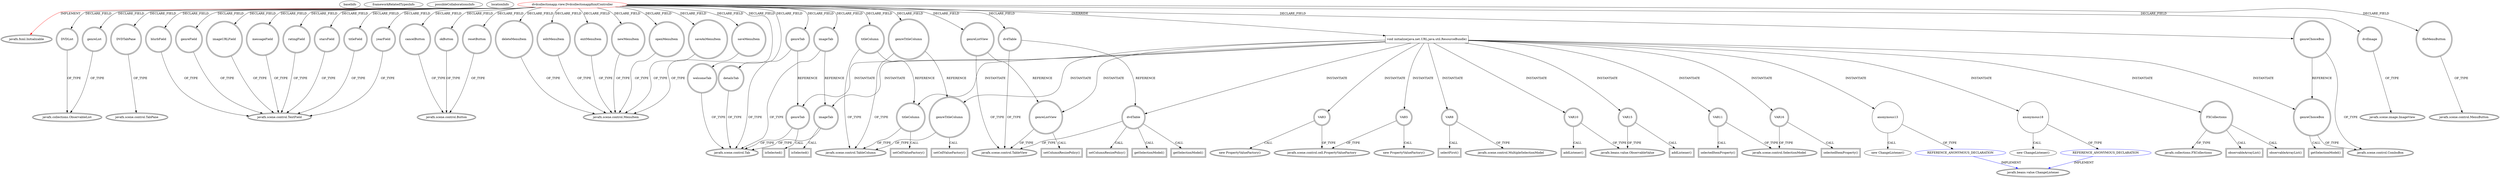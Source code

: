 digraph {
baseInfo[graphId=728,category="extension_graph",isAnonymous=false,possibleRelation=true]
frameworkRelatedTypesInfo[0="javafx.fxml.Initializable"]
possibleCollaborationsInfo[0="728~OVERRIDING_METHOD_DECLARATION-INSTANTIATION-~javafx.fxml.Initializable ~javafx.beans.value.ChangeListener ~false~true"]
locationInfo[projectName="JoshuaHanrahan-DVDCollectionApp",filePath="/JoshuaHanrahan-DVDCollectionApp/DVDCollectionApp-master/src/dvdcollectionapp/view/DvdcollectionappfxmlController.java",contextSignature="DvdcollectionappfxmlController",graphId="728"]
0[label="dvdcollectionapp.view.DvdcollectionappfxmlController",vertexType="ROOT_CLIENT_CLASS_DECLARATION",isFrameworkType=false,color=red]
1[label="javafx.fxml.Initializable",vertexType="FRAMEWORK_INTERFACE_TYPE",isFrameworkType=true,peripheries=2]
2[label="DVDList",vertexType="FIELD_DECLARATION",isFrameworkType=true,peripheries=2,shape=circle]
3[label="javafx.collections.ObservableList",vertexType="FRAMEWORK_INTERFACE_TYPE",isFrameworkType=true,peripheries=2]
4[label="DVDTabPane",vertexType="FIELD_DECLARATION",isFrameworkType=true,peripheries=2,shape=circle]
5[label="javafx.scene.control.TabPane",vertexType="FRAMEWORK_CLASS_TYPE",isFrameworkType=true,peripheries=2]
6[label="blurbField",vertexType="FIELD_DECLARATION",isFrameworkType=true,peripheries=2,shape=circle]
7[label="javafx.scene.control.TextField",vertexType="FRAMEWORK_CLASS_TYPE",isFrameworkType=true,peripheries=2]
8[label="cancelButton",vertexType="FIELD_DECLARATION",isFrameworkType=true,peripheries=2,shape=circle]
9[label="javafx.scene.control.Button",vertexType="FRAMEWORK_CLASS_TYPE",isFrameworkType=true,peripheries=2]
10[label="deleteMenuItem",vertexType="FIELD_DECLARATION",isFrameworkType=true,peripheries=2,shape=circle]
11[label="javafx.scene.control.MenuItem",vertexType="FRAMEWORK_CLASS_TYPE",isFrameworkType=true,peripheries=2]
12[label="detailsTab",vertexType="FIELD_DECLARATION",isFrameworkType=true,peripheries=2,shape=circle]
13[label="javafx.scene.control.Tab",vertexType="FRAMEWORK_CLASS_TYPE",isFrameworkType=true,peripheries=2]
14[label="dvdImage",vertexType="FIELD_DECLARATION",isFrameworkType=true,peripheries=2,shape=circle]
15[label="javafx.scene.image.ImageView",vertexType="FRAMEWORK_CLASS_TYPE",isFrameworkType=true,peripheries=2]
16[label="dvdTable",vertexType="FIELD_DECLARATION",isFrameworkType=true,peripheries=2,shape=circle]
17[label="javafx.scene.control.TableView",vertexType="FRAMEWORK_CLASS_TYPE",isFrameworkType=true,peripheries=2]
18[label="editMenuItem",vertexType="FIELD_DECLARATION",isFrameworkType=true,peripheries=2,shape=circle]
20[label="exitMenuItem",vertexType="FIELD_DECLARATION",isFrameworkType=true,peripheries=2,shape=circle]
22[label="fileMenuButton",vertexType="FIELD_DECLARATION",isFrameworkType=true,peripheries=2,shape=circle]
23[label="javafx.scene.control.MenuButton",vertexType="FRAMEWORK_CLASS_TYPE",isFrameworkType=true,peripheries=2]
24[label="genreChoiceBox",vertexType="FIELD_DECLARATION",isFrameworkType=true,peripheries=2,shape=circle]
25[label="javafx.scene.control.ComboBox",vertexType="FRAMEWORK_CLASS_TYPE",isFrameworkType=true,peripheries=2]
26[label="genreField",vertexType="FIELD_DECLARATION",isFrameworkType=true,peripheries=2,shape=circle]
28[label="genreList",vertexType="FIELD_DECLARATION",isFrameworkType=true,peripheries=2,shape=circle]
30[label="genreListView",vertexType="FIELD_DECLARATION",isFrameworkType=true,peripheries=2,shape=circle]
32[label="genreTab",vertexType="FIELD_DECLARATION",isFrameworkType=true,peripheries=2,shape=circle]
34[label="genreTitleColumn",vertexType="FIELD_DECLARATION",isFrameworkType=true,peripheries=2,shape=circle]
35[label="javafx.scene.control.TableColumn",vertexType="FRAMEWORK_CLASS_TYPE",isFrameworkType=true,peripheries=2]
36[label="imageTab",vertexType="FIELD_DECLARATION",isFrameworkType=true,peripheries=2,shape=circle]
38[label="imageURLField",vertexType="FIELD_DECLARATION",isFrameworkType=true,peripheries=2,shape=circle]
40[label="messageField",vertexType="FIELD_DECLARATION",isFrameworkType=true,peripheries=2,shape=circle]
42[label="newMenuItem",vertexType="FIELD_DECLARATION",isFrameworkType=true,peripheries=2,shape=circle]
44[label="okButton",vertexType="FIELD_DECLARATION",isFrameworkType=true,peripheries=2,shape=circle]
46[label="openMenuItem",vertexType="FIELD_DECLARATION",isFrameworkType=true,peripheries=2,shape=circle]
48[label="ratingField",vertexType="FIELD_DECLARATION",isFrameworkType=true,peripheries=2,shape=circle]
50[label="resetButton",vertexType="FIELD_DECLARATION",isFrameworkType=true,peripheries=2,shape=circle]
52[label="saveAsMenuItem",vertexType="FIELD_DECLARATION",isFrameworkType=true,peripheries=2,shape=circle]
54[label="saveMenuItem",vertexType="FIELD_DECLARATION",isFrameworkType=true,peripheries=2,shape=circle]
56[label="starsField",vertexType="FIELD_DECLARATION",isFrameworkType=true,peripheries=2,shape=circle]
58[label="titleColumn",vertexType="FIELD_DECLARATION",isFrameworkType=true,peripheries=2,shape=circle]
60[label="titleField",vertexType="FIELD_DECLARATION",isFrameworkType=true,peripheries=2,shape=circle]
62[label="welcomeTab",vertexType="FIELD_DECLARATION",isFrameworkType=true,peripheries=2,shape=circle]
64[label="yearField",vertexType="FIELD_DECLARATION",isFrameworkType=true,peripheries=2,shape=circle]
66[label="void initialize(java.net.URL,java.util.ResourceBundle)",vertexType="OVERRIDING_METHOD_DECLARATION",isFrameworkType=false,shape=box]
67[label="FXCollections",vertexType="VARIABLE_EXPRESION",isFrameworkType=true,peripheries=2,shape=circle]
69[label="javafx.collections.FXCollections",vertexType="FRAMEWORK_CLASS_TYPE",isFrameworkType=true,peripheries=2]
68[label="observableArrayList()",vertexType="INSIDE_CALL",isFrameworkType=true,peripheries=2,shape=box]
71[label="observableArrayList()",vertexType="INSIDE_CALL",isFrameworkType=true,peripheries=2,shape=box]
72[label="titleColumn",vertexType="VARIABLE_EXPRESION",isFrameworkType=true,peripheries=2,shape=circle]
73[label="setCellValueFactory()",vertexType="INSIDE_CALL",isFrameworkType=true,peripheries=2,shape=box]
76[label="VAR3",vertexType="VARIABLE_EXPRESION",isFrameworkType=true,peripheries=2,shape=circle]
77[label="javafx.scene.control.cell.PropertyValueFactory",vertexType="FRAMEWORK_CLASS_TYPE",isFrameworkType=true,peripheries=2]
75[label="new PropertyValueFactory()",vertexType="CONSTRUCTOR_CALL",isFrameworkType=true,peripheries=2]
78[label="genreTitleColumn",vertexType="VARIABLE_EXPRESION",isFrameworkType=true,peripheries=2,shape=circle]
79[label="setCellValueFactory()",vertexType="INSIDE_CALL",isFrameworkType=true,peripheries=2,shape=box]
82[label="VAR5",vertexType="VARIABLE_EXPRESION",isFrameworkType=true,peripheries=2,shape=circle]
81[label="new PropertyValueFactory()",vertexType="CONSTRUCTOR_CALL",isFrameworkType=true,peripheries=2]
84[label="dvdTable",vertexType="VARIABLE_EXPRESION",isFrameworkType=true,peripheries=2,shape=circle]
85[label="setColumnResizePolicy()",vertexType="INSIDE_CALL",isFrameworkType=true,peripheries=2,shape=box]
87[label="genreListView",vertexType="VARIABLE_EXPRESION",isFrameworkType=true,peripheries=2,shape=circle]
88[label="setColumnResizePolicy()",vertexType="INSIDE_CALL",isFrameworkType=true,peripheries=2,shape=box]
90[label="VAR8",vertexType="VARIABLE_EXPRESION",isFrameworkType=true,peripheries=2,shape=circle]
92[label="javafx.scene.control.MultipleSelectionModel",vertexType="FRAMEWORK_CLASS_TYPE",isFrameworkType=true,peripheries=2]
91[label="selectFirst()",vertexType="INSIDE_CALL",isFrameworkType=true,peripheries=2,shape=box]
94[label="getSelectionModel()",vertexType="INSIDE_CALL",isFrameworkType=true,peripheries=2,shape=box]
95[label="VAR10",vertexType="VARIABLE_EXPRESION",isFrameworkType=true,peripheries=2,shape=circle]
97[label="javafx.beans.value.ObservableValue",vertexType="FRAMEWORK_INTERFACE_TYPE",isFrameworkType=true,peripheries=2]
96[label="addListener()",vertexType="INSIDE_CALL",isFrameworkType=true,peripheries=2,shape=box]
98[label="VAR11",vertexType="VARIABLE_EXPRESION",isFrameworkType=true,peripheries=2,shape=circle]
100[label="javafx.scene.control.SelectionModel",vertexType="FRAMEWORK_CLASS_TYPE",isFrameworkType=true,peripheries=2]
99[label="selectedItemProperty()",vertexType="INSIDE_CALL",isFrameworkType=true,peripheries=2,shape=box]
102[label="getSelectionModel()",vertexType="INSIDE_CALL",isFrameworkType=true,peripheries=2,shape=box]
104[label="anonymous13",vertexType="VARIABLE_EXPRESION",isFrameworkType=false,shape=circle]
105[label="REFERENCE_ANONYMOUS_DECLARATION",vertexType="REFERENCE_ANONYMOUS_DECLARATION",isFrameworkType=false,color=blue]
106[label="javafx.beans.value.ChangeListener",vertexType="FRAMEWORK_INTERFACE_TYPE",isFrameworkType=true,peripheries=2]
103[label="new ChangeListener()",vertexType="CONSTRUCTOR_CALL",isFrameworkType=false]
107[label="imageTab",vertexType="VARIABLE_EXPRESION",isFrameworkType=true,peripheries=2,shape=circle]
108[label="isSelected()",vertexType="INSIDE_CALL",isFrameworkType=true,peripheries=2,shape=box]
110[label="VAR15",vertexType="VARIABLE_EXPRESION",isFrameworkType=true,peripheries=2,shape=circle]
111[label="addListener()",vertexType="INSIDE_CALL",isFrameworkType=true,peripheries=2,shape=box]
113[label="VAR16",vertexType="VARIABLE_EXPRESION",isFrameworkType=true,peripheries=2,shape=circle]
114[label="selectedItemProperty()",vertexType="INSIDE_CALL",isFrameworkType=true,peripheries=2,shape=box]
116[label="genreChoiceBox",vertexType="VARIABLE_EXPRESION",isFrameworkType=true,peripheries=2,shape=circle]
117[label="getSelectionModel()",vertexType="INSIDE_CALL",isFrameworkType=true,peripheries=2,shape=box]
120[label="anonymous18",vertexType="VARIABLE_EXPRESION",isFrameworkType=false,shape=circle]
121[label="REFERENCE_ANONYMOUS_DECLARATION",vertexType="REFERENCE_ANONYMOUS_DECLARATION",isFrameworkType=false,color=blue]
119[label="new ChangeListener()",vertexType="CONSTRUCTOR_CALL",isFrameworkType=false]
123[label="genreTab",vertexType="VARIABLE_EXPRESION",isFrameworkType=true,peripheries=2,shape=circle]
124[label="isSelected()",vertexType="INSIDE_CALL",isFrameworkType=true,peripheries=2,shape=box]
0->1[label="IMPLEMENT",color=red]
0->2[label="DECLARE_FIELD"]
2->3[label="OF_TYPE"]
0->4[label="DECLARE_FIELD"]
4->5[label="OF_TYPE"]
0->6[label="DECLARE_FIELD"]
6->7[label="OF_TYPE"]
0->8[label="DECLARE_FIELD"]
8->9[label="OF_TYPE"]
0->10[label="DECLARE_FIELD"]
10->11[label="OF_TYPE"]
0->12[label="DECLARE_FIELD"]
12->13[label="OF_TYPE"]
0->14[label="DECLARE_FIELD"]
14->15[label="OF_TYPE"]
0->16[label="DECLARE_FIELD"]
16->17[label="OF_TYPE"]
0->18[label="DECLARE_FIELD"]
18->11[label="OF_TYPE"]
0->20[label="DECLARE_FIELD"]
20->11[label="OF_TYPE"]
0->22[label="DECLARE_FIELD"]
22->23[label="OF_TYPE"]
0->24[label="DECLARE_FIELD"]
24->25[label="OF_TYPE"]
0->26[label="DECLARE_FIELD"]
26->7[label="OF_TYPE"]
0->28[label="DECLARE_FIELD"]
28->3[label="OF_TYPE"]
0->30[label="DECLARE_FIELD"]
30->17[label="OF_TYPE"]
0->32[label="DECLARE_FIELD"]
32->13[label="OF_TYPE"]
0->34[label="DECLARE_FIELD"]
34->35[label="OF_TYPE"]
0->36[label="DECLARE_FIELD"]
36->13[label="OF_TYPE"]
0->38[label="DECLARE_FIELD"]
38->7[label="OF_TYPE"]
0->40[label="DECLARE_FIELD"]
40->7[label="OF_TYPE"]
0->42[label="DECLARE_FIELD"]
42->11[label="OF_TYPE"]
0->44[label="DECLARE_FIELD"]
44->9[label="OF_TYPE"]
0->46[label="DECLARE_FIELD"]
46->11[label="OF_TYPE"]
0->48[label="DECLARE_FIELD"]
48->7[label="OF_TYPE"]
0->50[label="DECLARE_FIELD"]
50->9[label="OF_TYPE"]
0->52[label="DECLARE_FIELD"]
52->11[label="OF_TYPE"]
0->54[label="DECLARE_FIELD"]
54->11[label="OF_TYPE"]
0->56[label="DECLARE_FIELD"]
56->7[label="OF_TYPE"]
0->58[label="DECLARE_FIELD"]
58->35[label="OF_TYPE"]
0->60[label="DECLARE_FIELD"]
60->7[label="OF_TYPE"]
0->62[label="DECLARE_FIELD"]
62->13[label="OF_TYPE"]
0->64[label="DECLARE_FIELD"]
64->7[label="OF_TYPE"]
0->66[label="OVERRIDE"]
66->67[label="INSTANTIATE"]
67->69[label="OF_TYPE"]
67->68[label="CALL"]
67->71[label="CALL"]
66->72[label="INSTANTIATE"]
58->72[label="REFERENCE"]
72->35[label="OF_TYPE"]
72->73[label="CALL"]
66->76[label="INSTANTIATE"]
76->77[label="OF_TYPE"]
76->75[label="CALL"]
66->78[label="INSTANTIATE"]
34->78[label="REFERENCE"]
78->35[label="OF_TYPE"]
78->79[label="CALL"]
66->82[label="INSTANTIATE"]
82->77[label="OF_TYPE"]
82->81[label="CALL"]
66->84[label="INSTANTIATE"]
16->84[label="REFERENCE"]
84->17[label="OF_TYPE"]
84->85[label="CALL"]
66->87[label="INSTANTIATE"]
30->87[label="REFERENCE"]
87->17[label="OF_TYPE"]
87->88[label="CALL"]
66->90[label="INSTANTIATE"]
90->92[label="OF_TYPE"]
90->91[label="CALL"]
84->94[label="CALL"]
66->95[label="INSTANTIATE"]
95->97[label="OF_TYPE"]
95->96[label="CALL"]
66->98[label="INSTANTIATE"]
98->100[label="OF_TYPE"]
98->99[label="CALL"]
84->102[label="CALL"]
66->104[label="INSTANTIATE"]
105->106[label="IMPLEMENT",color=blue]
104->105[label="OF_TYPE"]
104->103[label="CALL"]
66->107[label="INSTANTIATE"]
36->107[label="REFERENCE"]
107->13[label="OF_TYPE"]
107->108[label="CALL"]
66->110[label="INSTANTIATE"]
110->97[label="OF_TYPE"]
110->111[label="CALL"]
66->113[label="INSTANTIATE"]
113->100[label="OF_TYPE"]
113->114[label="CALL"]
66->116[label="INSTANTIATE"]
24->116[label="REFERENCE"]
116->25[label="OF_TYPE"]
116->117[label="CALL"]
66->120[label="INSTANTIATE"]
121->106[label="IMPLEMENT",color=blue]
120->121[label="OF_TYPE"]
120->119[label="CALL"]
66->123[label="INSTANTIATE"]
32->123[label="REFERENCE"]
123->13[label="OF_TYPE"]
123->124[label="CALL"]
}

